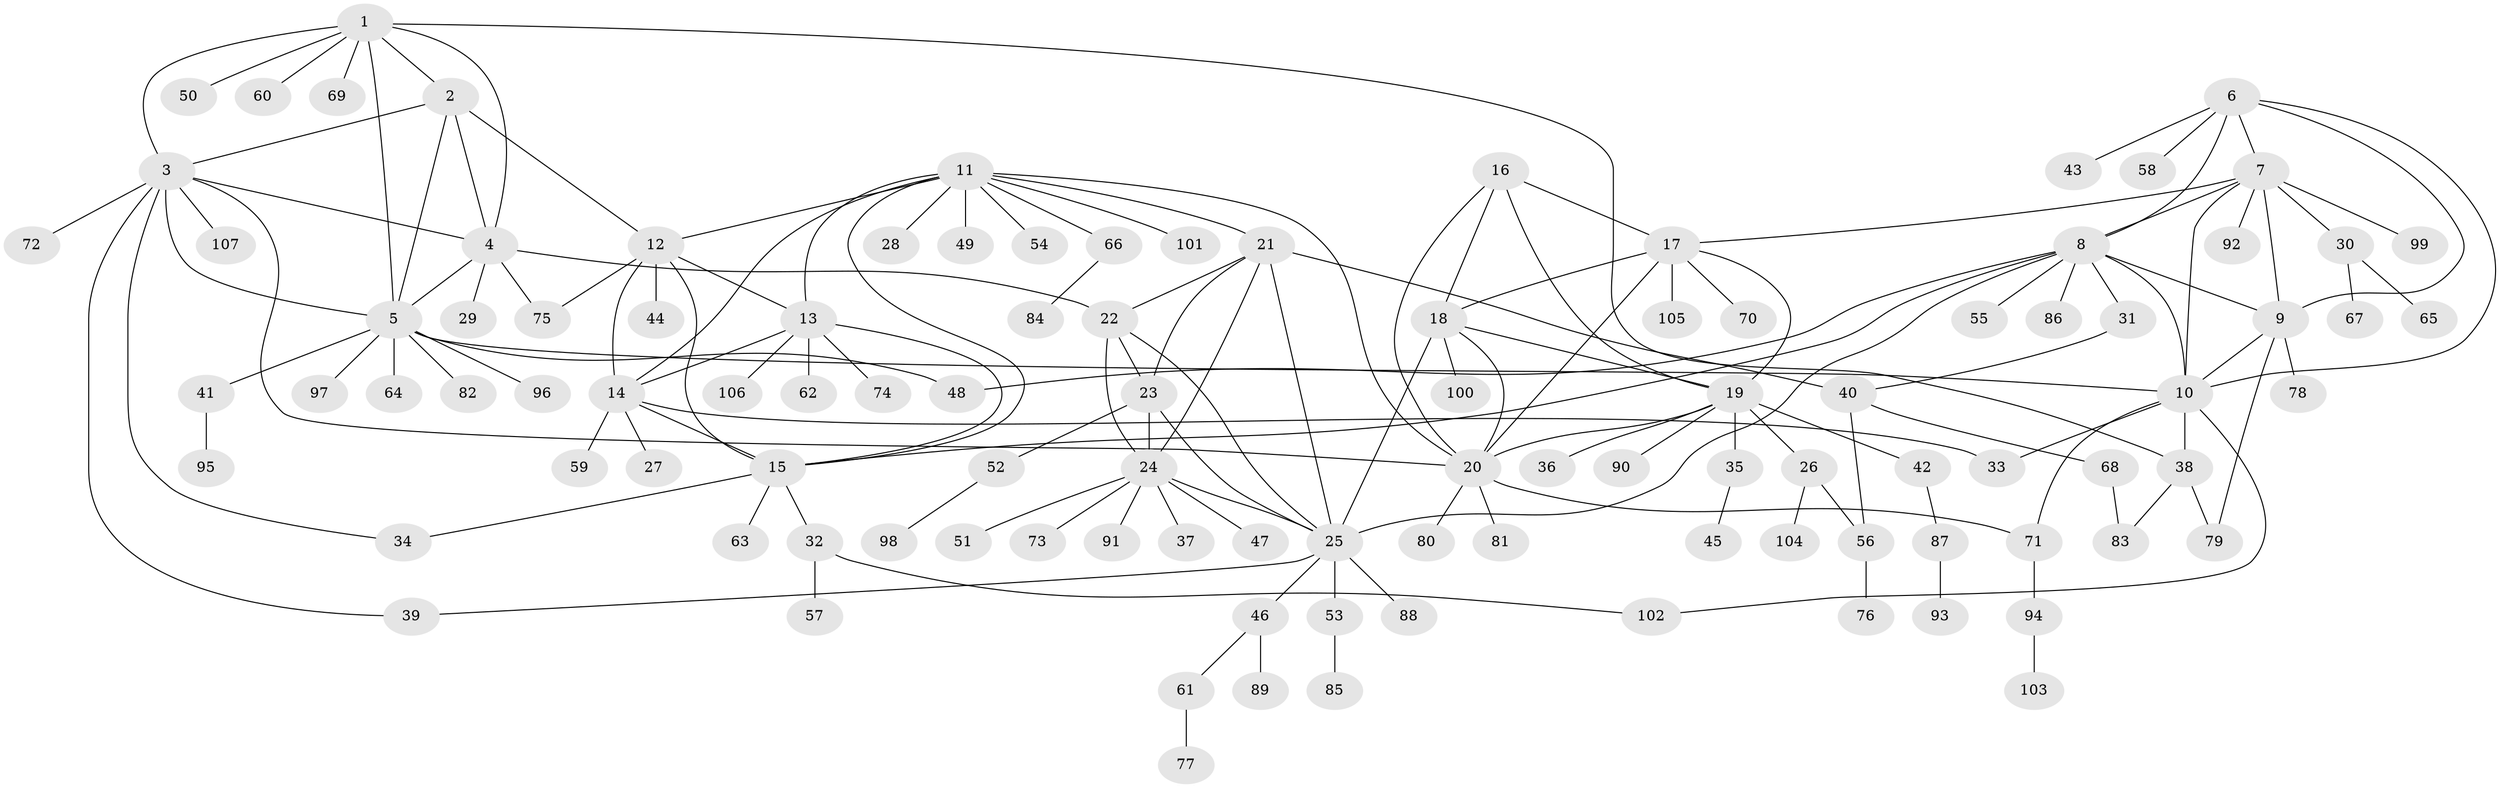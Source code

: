 // Generated by graph-tools (version 1.1) at 2025/15/03/09/25 04:15:49]
// undirected, 107 vertices, 154 edges
graph export_dot {
graph [start="1"]
  node [color=gray90,style=filled];
  1;
  2;
  3;
  4;
  5;
  6;
  7;
  8;
  9;
  10;
  11;
  12;
  13;
  14;
  15;
  16;
  17;
  18;
  19;
  20;
  21;
  22;
  23;
  24;
  25;
  26;
  27;
  28;
  29;
  30;
  31;
  32;
  33;
  34;
  35;
  36;
  37;
  38;
  39;
  40;
  41;
  42;
  43;
  44;
  45;
  46;
  47;
  48;
  49;
  50;
  51;
  52;
  53;
  54;
  55;
  56;
  57;
  58;
  59;
  60;
  61;
  62;
  63;
  64;
  65;
  66;
  67;
  68;
  69;
  70;
  71;
  72;
  73;
  74;
  75;
  76;
  77;
  78;
  79;
  80;
  81;
  82;
  83;
  84;
  85;
  86;
  87;
  88;
  89;
  90;
  91;
  92;
  93;
  94;
  95;
  96;
  97;
  98;
  99;
  100;
  101;
  102;
  103;
  104;
  105;
  106;
  107;
  1 -- 2;
  1 -- 3;
  1 -- 4;
  1 -- 5;
  1 -- 38;
  1 -- 50;
  1 -- 60;
  1 -- 69;
  2 -- 3;
  2 -- 4;
  2 -- 5;
  2 -- 12;
  3 -- 4;
  3 -- 5;
  3 -- 20;
  3 -- 34;
  3 -- 39;
  3 -- 72;
  3 -- 107;
  4 -- 5;
  4 -- 22;
  4 -- 29;
  4 -- 75;
  5 -- 10;
  5 -- 41;
  5 -- 48;
  5 -- 64;
  5 -- 82;
  5 -- 96;
  5 -- 97;
  6 -- 7;
  6 -- 8;
  6 -- 9;
  6 -- 10;
  6 -- 43;
  6 -- 58;
  7 -- 8;
  7 -- 9;
  7 -- 10;
  7 -- 17;
  7 -- 30;
  7 -- 92;
  7 -- 99;
  8 -- 9;
  8 -- 10;
  8 -- 15;
  8 -- 25;
  8 -- 31;
  8 -- 48;
  8 -- 55;
  8 -- 86;
  9 -- 10;
  9 -- 78;
  9 -- 79;
  10 -- 33;
  10 -- 38;
  10 -- 71;
  10 -- 102;
  11 -- 12;
  11 -- 13;
  11 -- 14;
  11 -- 15;
  11 -- 20;
  11 -- 21;
  11 -- 28;
  11 -- 49;
  11 -- 54;
  11 -- 66;
  11 -- 101;
  12 -- 13;
  12 -- 14;
  12 -- 15;
  12 -- 44;
  12 -- 75;
  13 -- 14;
  13 -- 15;
  13 -- 62;
  13 -- 74;
  13 -- 106;
  14 -- 15;
  14 -- 27;
  14 -- 33;
  14 -- 59;
  15 -- 32;
  15 -- 34;
  15 -- 63;
  16 -- 17;
  16 -- 18;
  16 -- 19;
  16 -- 20;
  17 -- 18;
  17 -- 19;
  17 -- 20;
  17 -- 70;
  17 -- 105;
  18 -- 19;
  18 -- 20;
  18 -- 25;
  18 -- 100;
  19 -- 20;
  19 -- 26;
  19 -- 35;
  19 -- 36;
  19 -- 42;
  19 -- 90;
  20 -- 71;
  20 -- 80;
  20 -- 81;
  21 -- 22;
  21 -- 23;
  21 -- 24;
  21 -- 25;
  21 -- 40;
  22 -- 23;
  22 -- 24;
  22 -- 25;
  23 -- 24;
  23 -- 25;
  23 -- 52;
  24 -- 25;
  24 -- 37;
  24 -- 47;
  24 -- 51;
  24 -- 73;
  24 -- 91;
  25 -- 39;
  25 -- 46;
  25 -- 53;
  25 -- 88;
  26 -- 56;
  26 -- 104;
  30 -- 65;
  30 -- 67;
  31 -- 40;
  32 -- 57;
  32 -- 102;
  35 -- 45;
  38 -- 79;
  38 -- 83;
  40 -- 56;
  40 -- 68;
  41 -- 95;
  42 -- 87;
  46 -- 61;
  46 -- 89;
  52 -- 98;
  53 -- 85;
  56 -- 76;
  61 -- 77;
  66 -- 84;
  68 -- 83;
  71 -- 94;
  87 -- 93;
  94 -- 103;
}
